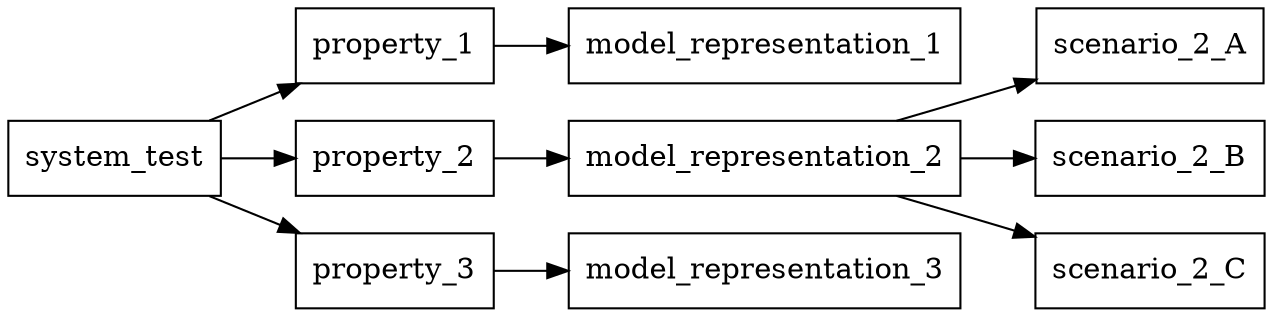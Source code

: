 digraph G {
       rankdir=LR
       node [shape = rectangle]
       system_test -> property_1
       system_test -> property_2
       system_test -> property_3

       
       property_1 -> model_representation_1
       property_2 -> model_representation_2
       property_3 -> model_representation_3
       
       model_representation_2 -> scenario_2_A
       model_representation_2 -> scenario_2_B
       model_representation_2 -> scenario_2_C
}
